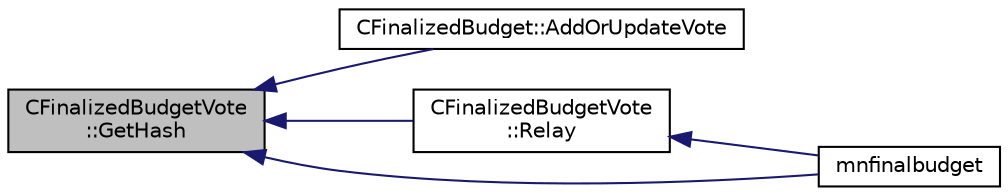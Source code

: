 digraph "CFinalizedBudgetVote::GetHash"
{
  edge [fontname="Helvetica",fontsize="10",labelfontname="Helvetica",labelfontsize="10"];
  node [fontname="Helvetica",fontsize="10",shape=record];
  rankdir="LR";
  Node8 [label="CFinalizedBudgetVote\l::GetHash",height=0.2,width=0.4,color="black", fillcolor="grey75", style="filled", fontcolor="black"];
  Node8 -> Node9 [dir="back",color="midnightblue",fontsize="10",style="solid",fontname="Helvetica"];
  Node9 [label="CFinalizedBudget::AddOrUpdateVote",height=0.2,width=0.4,color="black", fillcolor="white", style="filled",URL="$class_c_finalized_budget.html#a63fadb286f5d0f9f735bc33deba56b02"];
  Node8 -> Node10 [dir="back",color="midnightblue",fontsize="10",style="solid",fontname="Helvetica"];
  Node10 [label="CFinalizedBudgetVote\l::Relay",height=0.2,width=0.4,color="black", fillcolor="white", style="filled",URL="$class_c_finalized_budget_vote.html#a7c95f6ac01efc3975369bc7bdb8b83d0"];
  Node10 -> Node11 [dir="back",color="midnightblue",fontsize="10",style="solid",fontname="Helvetica"];
  Node11 [label="mnfinalbudget",height=0.2,width=0.4,color="black", fillcolor="white", style="filled",URL="$rpcmasternode-budget_8cpp.html#a9377cde49f5b62904aafb46d7d3c5e7c"];
  Node8 -> Node11 [dir="back",color="midnightblue",fontsize="10",style="solid",fontname="Helvetica"];
}
